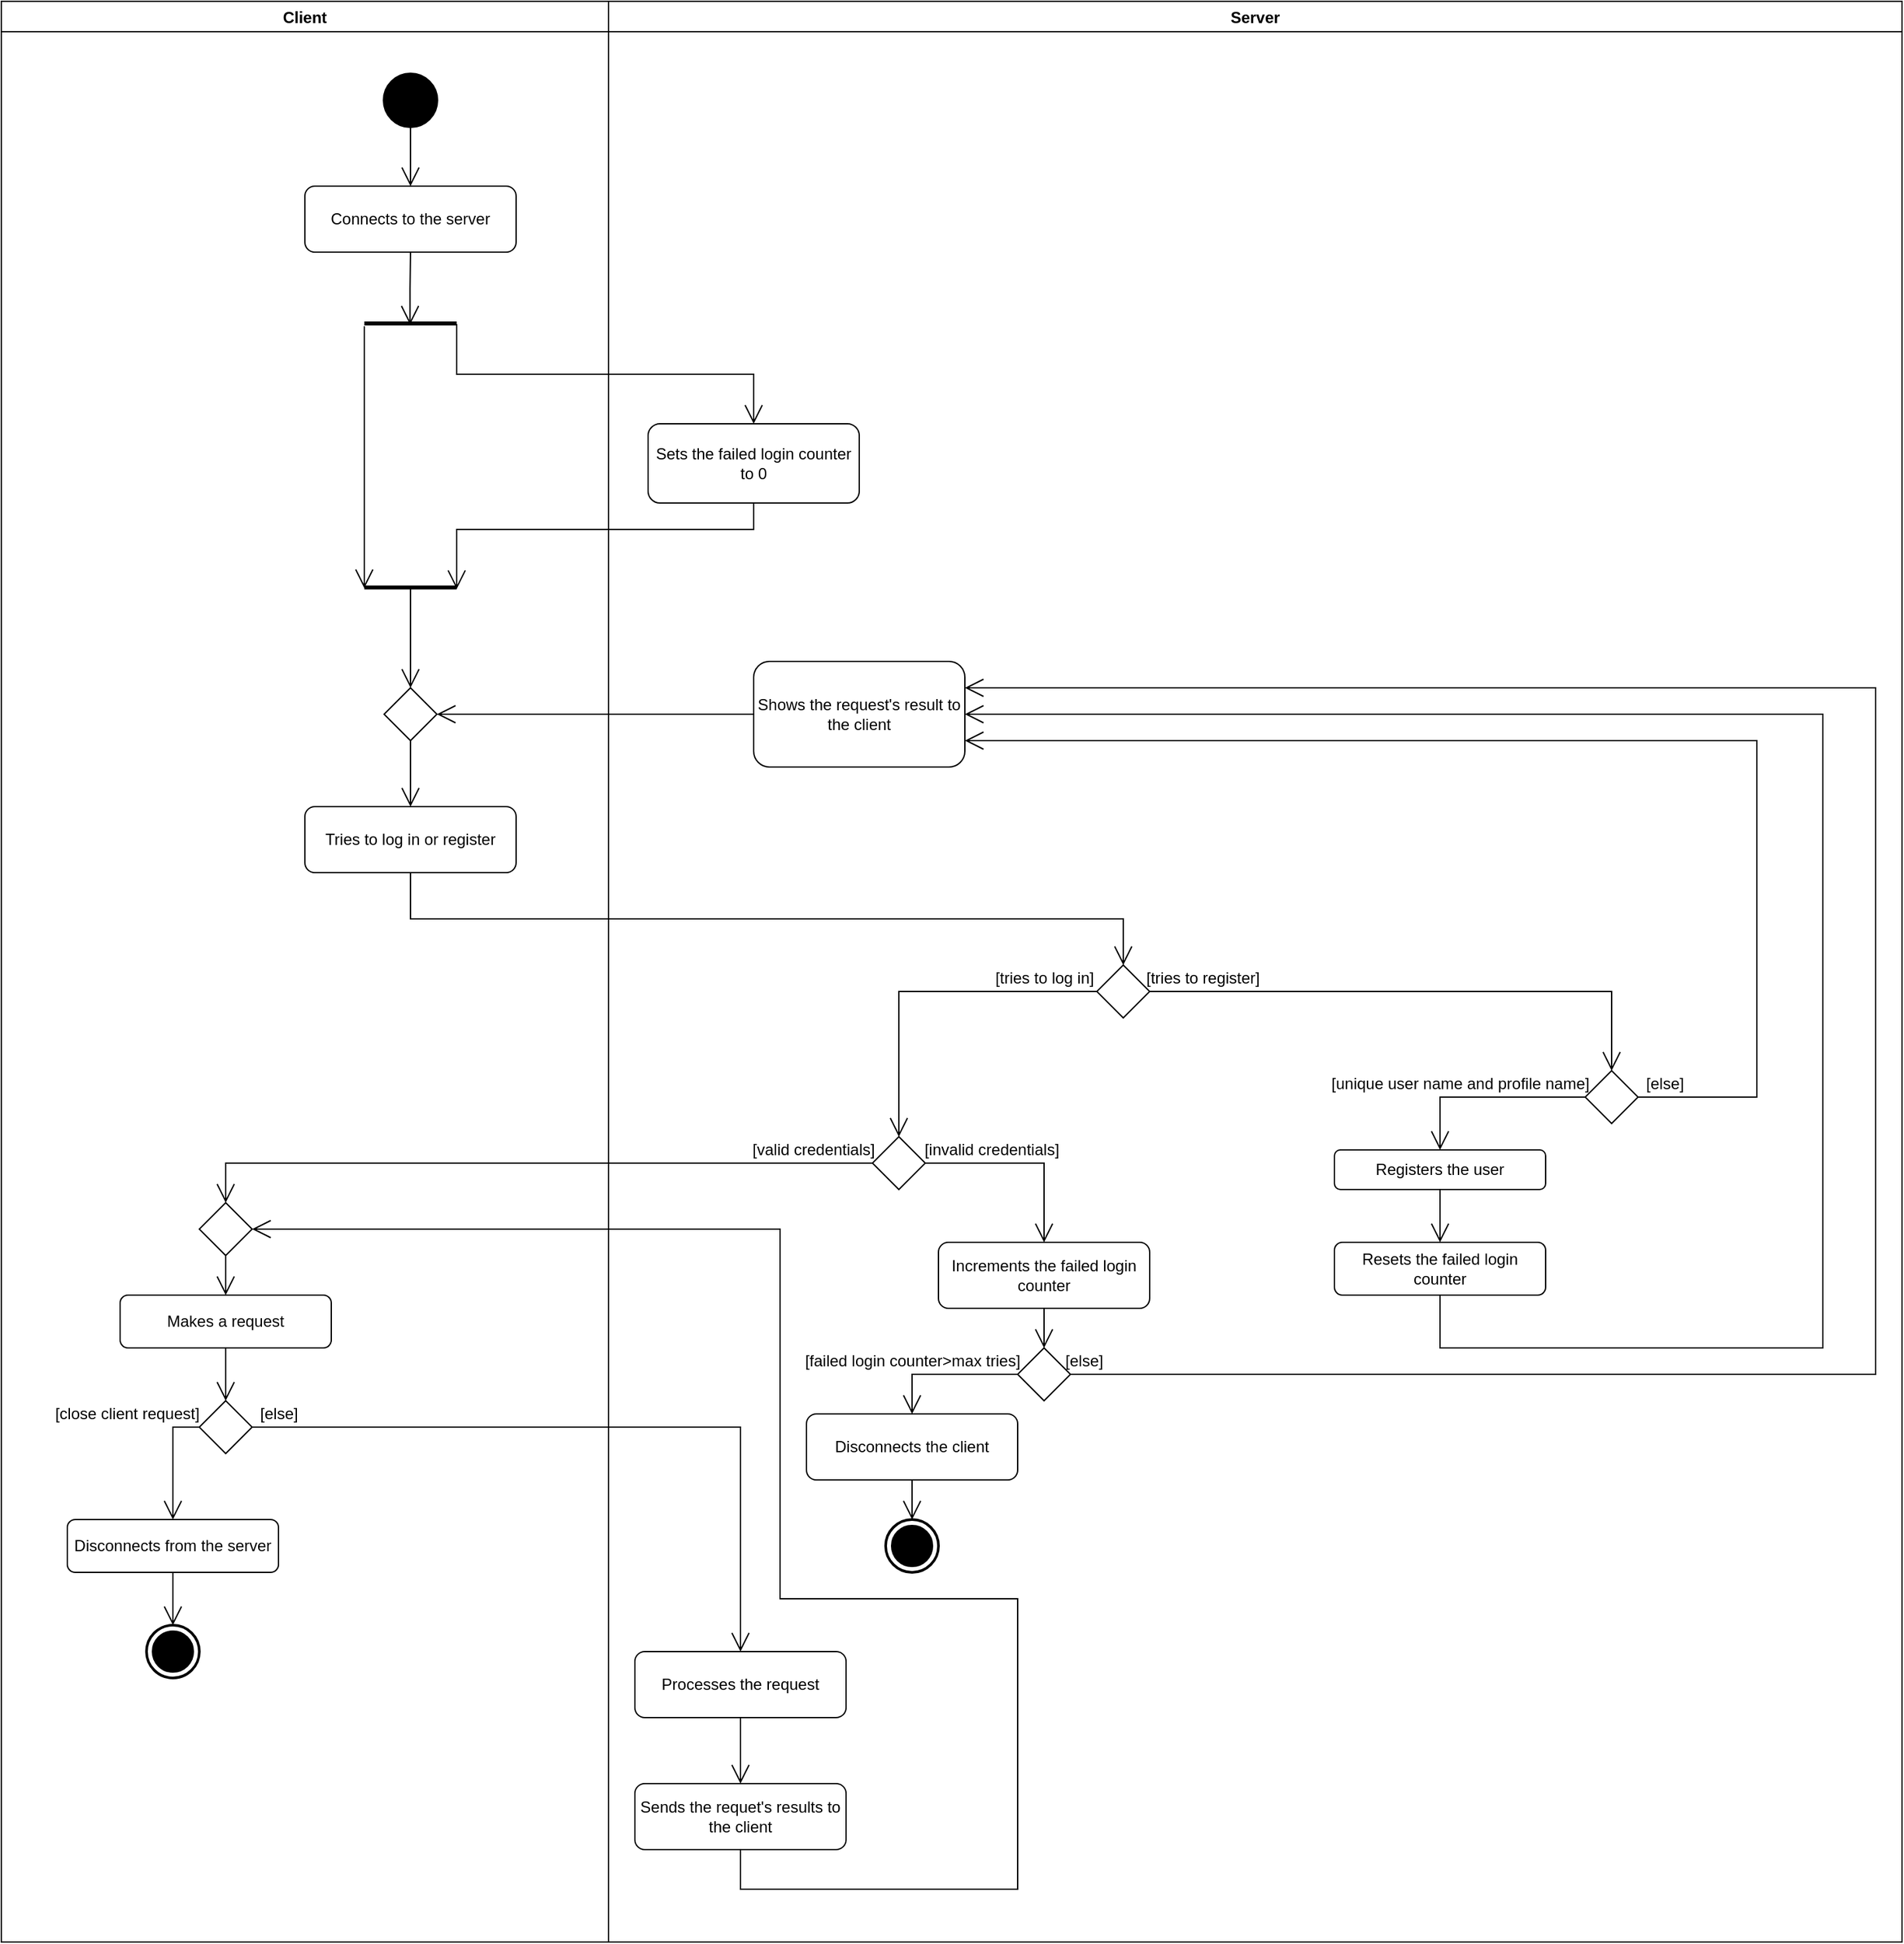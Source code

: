 <mxfile version="17.4.2" type="device"><diagram id="QrYbETClItdiEdmKeLAB" name="Page-1"><mxGraphModel dx="1303" dy="1364" grid="1" gridSize="10" guides="1" tooltips="1" connect="1" arrows="1" fold="1" page="0" pageScale="1" pageWidth="850" pageHeight="1100" math="0" shadow="0"><root><mxCell id="0"/><mxCell id="1" parent="0"/><mxCell id="xFQrn3CKdRqoEOcesMPu-3" value="Client" style="swimlane;fillColor=#FFFFFF;container=0;" vertex="1" parent="1"><mxGeometry x="-160" y="-460" width="460" height="1470" as="geometry"/></mxCell><mxCell id="xFQrn3CKdRqoEOcesMPu-115" value="[close client request]" style="text;html=1;align=center;verticalAlign=middle;resizable=0;points=[];autosize=1;strokeColor=none;fillColor=none;" vertex="1" parent="xFQrn3CKdRqoEOcesMPu-3"><mxGeometry x="30" y="1060" width="130" height="20" as="geometry"/></mxCell><mxCell id="xFQrn3CKdRqoEOcesMPu-131" value="[else]" style="text;html=1;align=center;verticalAlign=middle;resizable=0;points=[];autosize=1;strokeColor=none;fillColor=none;" vertex="1" parent="xFQrn3CKdRqoEOcesMPu-3"><mxGeometry x="190" y="1060" width="40" height="20" as="geometry"/></mxCell><mxCell id="xFQrn3CKdRqoEOcesMPu-16" value="Server" style="swimlane;fillColor=#FFFFFF;container=0;" vertex="1" parent="1"><mxGeometry x="300" y="-460" width="980" height="1470" as="geometry"/></mxCell><mxCell id="xFQrn3CKdRqoEOcesMPu-128" value="" style="edgeStyle=orthogonalEdgeStyle;html=1;elbow=horizontal;align=right;verticalAlign=bottom;rounded=0;labelBackgroundColor=none;endArrow=open;endSize=12;exitX=1;exitY=0.5;exitDx=0;exitDy=0;entryX=0.5;entryY=0;entryDx=0;entryDy=0;" edge="1" parent="xFQrn3CKdRqoEOcesMPu-16" target="xFQrn3CKdRqoEOcesMPu-125"><mxGeometry relative="1" as="geometry"><mxPoint x="-350" y="1240" as="targetPoint"/><mxPoint x="-300.0" y="1080" as="sourcePoint"/><Array as="points"><mxPoint x="100" y="1080"/></Array></mxGeometry></mxCell><mxCell id="xFQrn3CKdRqoEOcesMPu-125" value="Processes the request" style="shape=rect;html=1;rounded=1;whiteSpace=wrap;align=center;fillColor=#FFFFFF;" vertex="1" parent="xFQrn3CKdRqoEOcesMPu-16"><mxGeometry x="20" y="1250" width="160" height="50" as="geometry"/></mxCell><mxCell id="xFQrn3CKdRqoEOcesMPu-126" value="Sends the requet's results to the client" style="shape=rect;html=1;rounded=1;whiteSpace=wrap;align=center;fillColor=#FFFFFF;" vertex="1" parent="xFQrn3CKdRqoEOcesMPu-16"><mxGeometry x="20" y="1350" width="160" height="50" as="geometry"/></mxCell><mxCell id="xFQrn3CKdRqoEOcesMPu-129" value="" style="edgeStyle=elbowEdgeStyle;html=1;elbow=horizontal;align=right;verticalAlign=bottom;rounded=0;labelBackgroundColor=none;endArrow=open;endSize=12;exitX=0.5;exitY=1;exitDx=0;exitDy=0;entryX=0.5;entryY=0;entryDx=0;entryDy=0;" edge="1" parent="xFQrn3CKdRqoEOcesMPu-16" source="xFQrn3CKdRqoEOcesMPu-125" target="xFQrn3CKdRqoEOcesMPu-126"><mxGeometry relative="1" as="geometry"><mxPoint x="240" y="1340" as="targetPoint"/><mxPoint x="120.39" y="1310" as="sourcePoint"/></mxGeometry></mxCell><mxCell id="xFQrn3CKdRqoEOcesMPu-54" value="Sets the failed login counter to 0" style="shape=rect;html=1;rounded=1;whiteSpace=wrap;align=center;fillColor=#FFFFFF;" vertex="1" parent="xFQrn3CKdRqoEOcesMPu-16"><mxGeometry x="30" y="320" width="160" height="60" as="geometry"/></mxCell><mxCell id="xFQrn3CKdRqoEOcesMPu-78" value="[valid credentials]" style="text;html=1;align=center;verticalAlign=middle;resizable=0;points=[];autosize=1;strokeColor=none;fillColor=none;" vertex="1" parent="xFQrn3CKdRqoEOcesMPu-16"><mxGeometry x="100" y="860" width="110" height="20" as="geometry"/></mxCell><mxCell id="xFQrn3CKdRqoEOcesMPu-93" value="[else]" style="text;html=1;align=center;verticalAlign=middle;resizable=0;points=[];autosize=1;strokeColor=none;fillColor=none;" vertex="1" parent="xFQrn3CKdRqoEOcesMPu-16"><mxGeometry x="340" y="1020" width="40" height="20" as="geometry"/></mxCell><mxCell id="xFQrn3CKdRqoEOcesMPu-47" value="" style="edgeStyle=elbowEdgeStyle;html=1;elbow=vertical;verticalAlign=bottom;startArrow=open;endArrow=none;rounded=0;labelBackgroundColor=none;startSize=12;entryX=1;entryY=0.569;entryDx=0;entryDy=0;entryPerimeter=0;exitX=0.5;exitY=0;exitDx=0;exitDy=0;" edge="1" parent="1" source="xFQrn3CKdRqoEOcesMPu-54" target="xFQrn3CKdRqoEOcesMPu-44"><mxGeometry relative="1" as="geometry"><mxPoint x="240.0" y="-340" as="targetPoint"/><mxPoint x="570" y="-120" as="sourcePoint"/></mxGeometry></mxCell><mxCell id="xFQrn3CKdRqoEOcesMPu-57" value="" style="edgeStyle=orthogonalEdgeStyle;html=1;elbow=horizontal;align=right;verticalAlign=bottom;rounded=0;labelBackgroundColor=none;endArrow=open;endSize=12;entryX=1;entryY=0.646;entryDx=0;entryDy=0;entryPerimeter=0;exitX=0.5;exitY=1;exitDx=0;exitDy=0;" edge="1" parent="1" source="xFQrn3CKdRqoEOcesMPu-54" target="xFQrn3CKdRqoEOcesMPu-55"><mxGeometry relative="1" as="geometry"><mxPoint x="160" y="160" as="targetPoint"/><mxPoint x="410" y="-80" as="sourcePoint"/><Array as="points"><mxPoint x="410" y="-60"/><mxPoint x="185" y="-60"/></Array></mxGeometry></mxCell><mxCell id="xFQrn3CKdRqoEOcesMPu-64" value="" style="edgeStyle=orthogonalEdgeStyle;html=1;elbow=horizontal;align=right;verticalAlign=bottom;rounded=0;labelBackgroundColor=none;endArrow=open;endSize=12;exitX=0.5;exitY=1;exitDx=0;exitDy=0;entryX=0.5;entryY=0;entryDx=0;entryDy=0;" edge="1" parent="1" source="xFQrn3CKdRqoEOcesMPu-12" target="xFQrn3CKdRqoEOcesMPu-66"><mxGeometry relative="1" as="geometry"><mxPoint x="400" y="290" as="targetPoint"/><mxPoint x="140" y="270" as="sourcePoint"/></mxGeometry></mxCell><mxCell id="xFQrn3CKdRqoEOcesMPu-77" value="" style="edgeStyle=elbowEdgeStyle;html=1;elbow=horizontal;align=right;verticalAlign=bottom;rounded=0;labelBackgroundColor=none;endArrow=open;endSize=12;exitX=0;exitY=0.5;exitDx=0;exitDy=0;entryX=0.5;entryY=0;entryDx=0;entryDy=0;" edge="1" parent="1" source="xFQrn3CKdRqoEOcesMPu-70" target="xFQrn3CKdRqoEOcesMPu-118"><mxGeometry relative="1" as="geometry"><mxPoint x="80" y="360" as="targetPoint"/><mxPoint x="470.0" y="420" as="sourcePoint"/><Array as="points"><mxPoint x="10" y="420"/></Array></mxGeometry></mxCell><mxCell id="xFQrn3CKdRqoEOcesMPu-97" value="" style="edgeStyle=elbowEdgeStyle;html=1;elbow=horizontal;align=right;verticalAlign=bottom;rounded=0;labelBackgroundColor=none;endArrow=open;endSize=12;entryX=1;entryY=0.5;entryDx=0;entryDy=0;exitX=0;exitY=0.5;exitDx=0;exitDy=0;" edge="1" parent="1" source="xFQrn3CKdRqoEOcesMPu-110" target="xFQrn3CKdRqoEOcesMPu-7"><mxGeometry relative="1" as="geometry"><mxPoint x="160" y="70" as="targetPoint"/><mxPoint x="350" y="80" as="sourcePoint"/></mxGeometry></mxCell><mxCell id="xFQrn3CKdRqoEOcesMPu-4" value="" style="shape=ellipse;html=1;fillColor=#000000;strokeWidth=2;verticalLabelPosition=bottom;verticalAlignment=top;perimeter=ellipsePerimeter;" vertex="1" parent="1"><mxGeometry x="130" y="-405" width="40" height="40" as="geometry"/></mxCell><mxCell id="xFQrn3CKdRqoEOcesMPu-7" value="" style="shape=rhombus;html=1;verticalLabelPosition=top;verticalAlignment=bottom;fillColor=#FFFFFF;" vertex="1" parent="1"><mxGeometry x="130" y="60" width="40" height="40" as="geometry"/></mxCell><mxCell id="xFQrn3CKdRqoEOcesMPu-8" value="" style="edgeStyle=elbowEdgeStyle;html=1;elbow=horizontal;align=right;verticalAlign=bottom;rounded=0;labelBackgroundColor=none;endArrow=open;endSize=12;exitX=0.5;exitY=1;exitDx=0;exitDy=0;entryX=0.5;entryY=0;entryDx=0;entryDy=0;" edge="1" source="xFQrn3CKdRqoEOcesMPu-7" parent="1" target="xFQrn3CKdRqoEOcesMPu-12"><mxGeometry relative="1" as="geometry"><mxPoint x="160" y="-170" as="targetPoint"/></mxGeometry></mxCell><mxCell id="xFQrn3CKdRqoEOcesMPu-11" value="" style="edgeStyle=elbowEdgeStyle;html=1;elbow=vertical;verticalAlign=bottom;startArrow=open;endArrow=none;rounded=0;labelBackgroundColor=none;startSize=12;entryX=0.5;entryY=1;entryDx=0;entryDy=0;exitX=0.5;exitY=0;exitDx=0;exitDy=0;" edge="1" parent="1" source="xFQrn3CKdRqoEOcesMPu-49" target="xFQrn3CKdRqoEOcesMPu-4"><mxGeometry relative="1" as="geometry"><mxPoint x="290" y="-250" as="targetPoint"/><mxPoint x="160" y="-325" as="sourcePoint"/></mxGeometry></mxCell><mxCell id="xFQrn3CKdRqoEOcesMPu-12" value="Tries to log in or register" style="shape=rect;html=1;rounded=1;whiteSpace=wrap;align=center;fillColor=#FFFFFF;" vertex="1" parent="1"><mxGeometry x="70" y="150" width="160" height="50" as="geometry"/></mxCell><mxCell id="xFQrn3CKdRqoEOcesMPu-44" value="" style="line;strokeWidth=3;fillColor=none;align=left;verticalAlign=middle;spacingTop=-1;spacingLeft=3;spacingRight=3;rotatable=0;labelPosition=right;points=[];portConstraint=eastwest;" vertex="1" parent="1"><mxGeometry x="115" y="-220" width="70" height="8" as="geometry"/></mxCell><mxCell id="xFQrn3CKdRqoEOcesMPu-52" value="" style="edgeStyle=elbowEdgeStyle;html=1;elbow=vertical;verticalAlign=bottom;startArrow=open;endArrow=none;rounded=0;labelBackgroundColor=none;startSize=12;entryX=0.5;entryY=1;entryDx=0;entryDy=0;exitX=0.495;exitY=0.604;exitDx=0;exitDy=0;exitPerimeter=0;" edge="1" parent="1" source="xFQrn3CKdRqoEOcesMPu-44" target="xFQrn3CKdRqoEOcesMPu-49"><mxGeometry relative="1" as="geometry"><mxPoint x="160" y="-355.0" as="targetPoint"/><mxPoint x="150" y="-190" as="sourcePoint"/></mxGeometry></mxCell><mxCell id="xFQrn3CKdRqoEOcesMPu-55" value="" style="line;strokeWidth=3;fillColor=none;align=left;verticalAlign=middle;spacingTop=-1;spacingLeft=3;spacingRight=3;rotatable=0;labelPosition=right;points=[];portConstraint=eastwest;" vertex="1" parent="1"><mxGeometry x="115" y="-20" width="70" height="8" as="geometry"/></mxCell><mxCell id="xFQrn3CKdRqoEOcesMPu-56" value="" style="edgeStyle=elbowEdgeStyle;html=1;elbow=horizontal;align=right;verticalAlign=bottom;rounded=0;labelBackgroundColor=none;endArrow=open;endSize=12;exitX=0;exitY=0.771;exitDx=0;exitDy=0;exitPerimeter=0;entryX=0;entryY=0.563;entryDx=0;entryDy=0;entryPerimeter=0;" edge="1" parent="1" source="xFQrn3CKdRqoEOcesMPu-44" target="xFQrn3CKdRqoEOcesMPu-55"><mxGeometry relative="1" as="geometry"><mxPoint x="113" y="10" as="targetPoint"/><mxPoint x="100" y="-140" as="sourcePoint"/></mxGeometry></mxCell><mxCell id="xFQrn3CKdRqoEOcesMPu-58" value="" style="edgeStyle=elbowEdgeStyle;html=1;elbow=horizontal;align=right;verticalAlign=bottom;rounded=0;labelBackgroundColor=none;endArrow=open;endSize=12;entryX=0.5;entryY=0;entryDx=0;entryDy=0;" edge="1" parent="1" target="xFQrn3CKdRqoEOcesMPu-7"><mxGeometry relative="1" as="geometry"><mxPoint x="180" y="60" as="targetPoint"/><mxPoint x="150" y="-16" as="sourcePoint"/></mxGeometry></mxCell><mxCell id="xFQrn3CKdRqoEOcesMPu-118" value="" style="shape=rhombus;html=1;verticalLabelPosition=top;verticalAlignment=bottom;fillColor=#FFFFFF;" vertex="1" parent="1"><mxGeometry x="-10" y="450" width="40" height="40" as="geometry"/></mxCell><mxCell id="xFQrn3CKdRqoEOcesMPu-79" value="Makes a request" style="shape=rect;html=1;rounded=1;whiteSpace=wrap;align=center;fillColor=#FFFFFF;" vertex="1" parent="1"><mxGeometry x="-70" y="520" width="160" height="40" as="geometry"/></mxCell><mxCell id="xFQrn3CKdRqoEOcesMPu-111" value="" style="edgeStyle=elbowEdgeStyle;html=1;elbow=horizontal;align=right;verticalAlign=bottom;rounded=0;labelBackgroundColor=none;endArrow=open;endSize=12;exitX=0.5;exitY=1;exitDx=0;exitDy=0;entryX=0.5;entryY=0;entryDx=0;entryDy=0;" edge="1" parent="1" source="xFQrn3CKdRqoEOcesMPu-79" target="xFQrn3CKdRqoEOcesMPu-112"><mxGeometry relative="1" as="geometry"><mxPoint x="130" y="660" as="targetPoint"/><mxPoint x="180.39" y="680" as="sourcePoint"/></mxGeometry></mxCell><mxCell id="xFQrn3CKdRqoEOcesMPu-112" value="" style="shape=rhombus;html=1;verticalLabelPosition=top;verticalAlignment=bottom;fillColor=#FFFFFF;" vertex="1" parent="1"><mxGeometry x="-10" y="600" width="40" height="40" as="geometry"/></mxCell><mxCell id="xFQrn3CKdRqoEOcesMPu-114" value="" style="edgeStyle=elbowEdgeStyle;html=1;elbow=horizontal;align=right;verticalAlign=bottom;rounded=0;labelBackgroundColor=none;endArrow=open;endSize=12;exitX=0;exitY=0.5;exitDx=0;exitDy=0;entryX=0.5;entryY=0;entryDx=0;entryDy=0;" edge="1" parent="1" source="xFQrn3CKdRqoEOcesMPu-112" target="xFQrn3CKdRqoEOcesMPu-116"><mxGeometry relative="1" as="geometry"><mxPoint x="60" y="660" as="targetPoint"/><mxPoint x="85.08" y="690" as="sourcePoint"/><Array as="points"><mxPoint x="-30" y="640"/></Array></mxGeometry></mxCell><mxCell id="xFQrn3CKdRqoEOcesMPu-116" value="Disconnects from the server" style="shape=rect;html=1;rounded=1;whiteSpace=wrap;align=center;fillColor=#FFFFFF;" vertex="1" parent="1"><mxGeometry x="-110" y="690" width="160" height="40" as="geometry"/></mxCell><mxCell id="xFQrn3CKdRqoEOcesMPu-120" value="" style="edgeStyle=elbowEdgeStyle;html=1;elbow=horizontal;align=right;verticalAlign=bottom;rounded=0;labelBackgroundColor=none;endArrow=open;endSize=12;exitX=0.5;exitY=1;exitDx=0;exitDy=0;entryX=0.5;entryY=0;entryDx=0;entryDy=0;" edge="1" parent="1" source="xFQrn3CKdRqoEOcesMPu-118" target="xFQrn3CKdRqoEOcesMPu-79"><mxGeometry relative="1" as="geometry"><mxPoint x="20" y="610" as="targetPoint"/><mxPoint x="20" y="560" as="sourcePoint"/></mxGeometry></mxCell><mxCell id="xFQrn3CKdRqoEOcesMPu-123" value="" style="html=1;shape=mxgraph.sysml.actFinal;strokeWidth=2;verticalLabelPosition=bottom;verticalAlignment=top;fillColor=#FFFFFF;" vertex="1" parent="1"><mxGeometry x="-50" y="770" width="40" height="40" as="geometry"/></mxCell><mxCell id="xFQrn3CKdRqoEOcesMPu-124" value="" style="edgeStyle=elbowEdgeStyle;html=1;elbow=horizontal;align=right;verticalAlign=bottom;rounded=0;labelBackgroundColor=none;endArrow=open;endSize=12;exitX=0.5;exitY=1;exitDx=0;exitDy=0;entryX=0.5;entryY=0;entryDx=0;entryDy=0;entryPerimeter=0;" edge="1" parent="1" target="xFQrn3CKdRqoEOcesMPu-123" source="xFQrn3CKdRqoEOcesMPu-116"><mxGeometry relative="1" as="geometry"><mxPoint x="-330" y="1320" as="targetPoint"/><mxPoint x="-30" y="740" as="sourcePoint"/></mxGeometry></mxCell><mxCell id="xFQrn3CKdRqoEOcesMPu-130" value="" style="edgeStyle=orthogonalEdgeStyle;html=1;elbow=horizontal;align=right;verticalAlign=bottom;rounded=0;labelBackgroundColor=none;endArrow=open;endSize=12;exitX=0.5;exitY=1;exitDx=0;exitDy=0;entryX=1;entryY=0.5;entryDx=0;entryDy=0;" edge="1" parent="1" source="xFQrn3CKdRqoEOcesMPu-126" target="xFQrn3CKdRqoEOcesMPu-118"><mxGeometry relative="1" as="geometry"><mxPoint x="440" y="900" as="targetPoint"/><mxPoint x="440" y="850" as="sourcePoint"/><Array as="points"><mxPoint x="400" y="970"/><mxPoint x="610" y="970"/><mxPoint x="610" y="750"/><mxPoint x="430" y="750"/><mxPoint x="430" y="470"/></Array></mxGeometry></mxCell><mxCell id="xFQrn3CKdRqoEOcesMPu-66" value="" style="shape=rhombus;html=1;verticalLabelPosition=top;verticalAlignment=bottom;fillColor=#FFFFFF;" vertex="1" parent="1"><mxGeometry x="670" y="270" width="40" height="40" as="geometry"/></mxCell><mxCell id="xFQrn3CKdRqoEOcesMPu-68" value="" style="edgeStyle=elbowEdgeStyle;html=1;elbow=horizontal;align=right;verticalAlign=bottom;rounded=0;labelBackgroundColor=none;endArrow=open;endSize=12;exitX=0;exitY=0.5;exitDx=0;exitDy=0;entryX=0.5;entryY=0;entryDx=0;entryDy=0;" edge="1" parent="1" source="xFQrn3CKdRqoEOcesMPu-66" target="xFQrn3CKdRqoEOcesMPu-70"><mxGeometry relative="1" as="geometry"><mxPoint x="520" y="390" as="targetPoint"/><mxPoint x="540.19" y="340" as="sourcePoint"/><Array as="points"><mxPoint x="520" y="330"/></Array></mxGeometry></mxCell><mxCell id="xFQrn3CKdRqoEOcesMPu-70" value="" style="shape=rhombus;html=1;verticalLabelPosition=top;verticalAlignment=bottom;fillColor=#FFFFFF;" vertex="1" parent="1"><mxGeometry x="500" y="400" width="40" height="40" as="geometry"/></mxCell><mxCell id="xFQrn3CKdRqoEOcesMPu-80" value="" style="edgeStyle=elbowEdgeStyle;html=1;elbow=horizontal;align=right;verticalAlign=bottom;rounded=0;labelBackgroundColor=none;endArrow=open;endSize=12;exitX=1;exitY=0.5;exitDx=0;exitDy=0;entryX=1;entryY=0.25;entryDx=0;entryDy=0;" edge="1" parent="1" source="xFQrn3CKdRqoEOcesMPu-85" target="xFQrn3CKdRqoEOcesMPu-110"><mxGeometry relative="1" as="geometry"><mxPoint x="730" y="50" as="targetPoint"/><mxPoint x="700" y="590" as="sourcePoint"/><Array as="points"><mxPoint x="1260" y="420"/></Array></mxGeometry></mxCell><mxCell id="xFQrn3CKdRqoEOcesMPu-81" value="" style="edgeStyle=elbowEdgeStyle;html=1;elbow=horizontal;align=right;verticalAlign=bottom;rounded=0;labelBackgroundColor=none;endArrow=open;endSize=12;exitX=1;exitY=0.5;exitDx=0;exitDy=0;entryX=0.5;entryY=0;entryDx=0;entryDy=0;" edge="1" parent="1" source="xFQrn3CKdRqoEOcesMPu-70" target="xFQrn3CKdRqoEOcesMPu-82"><mxGeometry relative="1" as="geometry"><mxPoint x="630.14" y="470" as="targetPoint"/><mxPoint x="630.14" y="420" as="sourcePoint"/><Array as="points"><mxPoint x="630" y="440"/></Array></mxGeometry></mxCell><mxCell id="xFQrn3CKdRqoEOcesMPu-82" value="Increments the failed login counter" style="shape=rect;html=1;rounded=1;whiteSpace=wrap;align=center;fillColor=#FFFFFF;" vertex="1" parent="1"><mxGeometry x="550" y="480" width="160" height="50" as="geometry"/></mxCell><mxCell id="xFQrn3CKdRqoEOcesMPu-83" value="[invalid credentials]" style="text;html=1;align=center;verticalAlign=middle;resizable=0;points=[];autosize=1;strokeColor=none;fillColor=none;" vertex="1" parent="1"><mxGeometry x="530" y="400" width="120" height="20" as="geometry"/></mxCell><mxCell id="xFQrn3CKdRqoEOcesMPu-84" value="" style="edgeStyle=elbowEdgeStyle;html=1;elbow=horizontal;align=right;verticalAlign=bottom;rounded=0;labelBackgroundColor=none;endArrow=open;endSize=12;exitX=0.5;exitY=1;exitDx=0;exitDy=0;entryX=0.5;entryY=0;entryDx=0;entryDy=0;" edge="1" parent="1" source="xFQrn3CKdRqoEOcesMPu-82" target="xFQrn3CKdRqoEOcesMPu-85"><mxGeometry relative="1" as="geometry"><mxPoint x="630" y="640" as="targetPoint"/><mxPoint x="620.14" y="570" as="sourcePoint"/></mxGeometry></mxCell><mxCell id="xFQrn3CKdRqoEOcesMPu-85" value="" style="shape=rhombus;html=1;verticalLabelPosition=top;verticalAlignment=bottom;fillColor=#FFFFFF;" vertex="1" parent="1"><mxGeometry x="610" y="560" width="40" height="40" as="geometry"/></mxCell><mxCell id="xFQrn3CKdRqoEOcesMPu-86" value="" style="edgeStyle=elbowEdgeStyle;html=1;elbow=horizontal;align=right;verticalAlign=bottom;rounded=0;labelBackgroundColor=none;endArrow=open;endSize=12;exitX=0;exitY=0.5;exitDx=0;exitDy=0;entryX=0.5;entryY=0;entryDx=0;entryDy=0;" edge="1" parent="1" source="xFQrn3CKdRqoEOcesMPu-85" target="xFQrn3CKdRqoEOcesMPu-89"><mxGeometry relative="1" as="geometry"><mxPoint x="530" y="670" as="targetPoint"/><mxPoint x="580" y="610" as="sourcePoint"/><Array as="points"><mxPoint x="530" y="640"/></Array></mxGeometry></mxCell><mxCell id="xFQrn3CKdRqoEOcesMPu-88" value="[failed login counter&amp;gt;max tries]" style="text;html=1;align=center;verticalAlign=middle;resizable=0;points=[];autosize=1;strokeColor=none;fillColor=none;" vertex="1" parent="1"><mxGeometry x="440" y="560" width="180" height="20" as="geometry"/></mxCell><mxCell id="xFQrn3CKdRqoEOcesMPu-89" value="Disconnects the client" style="shape=rect;html=1;rounded=1;whiteSpace=wrap;align=center;fillColor=#FFFFFF;" vertex="1" parent="1"><mxGeometry x="450" y="610" width="160" height="50" as="geometry"/></mxCell><mxCell id="xFQrn3CKdRqoEOcesMPu-92" value="" style="html=1;shape=mxgraph.sysml.actFinal;strokeWidth=2;verticalLabelPosition=bottom;verticalAlignment=top;fillColor=#FFFFFF;" vertex="1" parent="1"><mxGeometry x="510" y="690" width="40" height="40" as="geometry"/></mxCell><mxCell id="xFQrn3CKdRqoEOcesMPu-90" value="" style="edgeStyle=elbowEdgeStyle;html=1;elbow=horizontal;align=right;verticalAlign=bottom;rounded=0;labelBackgroundColor=none;endArrow=open;endSize=12;exitX=0.5;exitY=1;exitDx=0;exitDy=0;entryX=0.5;entryY=0;entryDx=0;entryDy=0;entryPerimeter=0;" edge="1" parent="1" source="xFQrn3CKdRqoEOcesMPu-89" target="xFQrn3CKdRqoEOcesMPu-92"><mxGeometry relative="1" as="geometry"><mxPoint x="530" y="780" as="targetPoint"/><mxPoint x="660" y="660" as="sourcePoint"/></mxGeometry></mxCell><mxCell id="xFQrn3CKdRqoEOcesMPu-69" value="[tries to log in]" style="text;html=1;align=center;verticalAlign=middle;resizable=0;points=[];autosize=1;strokeColor=none;fillColor=none;" vertex="1" parent="1"><mxGeometry x="585" y="270" width="90" height="20" as="geometry"/></mxCell><mxCell id="xFQrn3CKdRqoEOcesMPu-98" value="" style="edgeStyle=elbowEdgeStyle;html=1;elbow=horizontal;align=right;verticalAlign=bottom;rounded=0;labelBackgroundColor=none;endArrow=open;endSize=12;exitX=1;exitY=0.5;exitDx=0;exitDy=0;entryX=0.5;entryY=0;entryDx=0;entryDy=0;" edge="1" parent="1" source="xFQrn3CKdRqoEOcesMPu-66" target="xFQrn3CKdRqoEOcesMPu-100"><mxGeometry relative="1" as="geometry"><mxPoint x="790" y="340" as="targetPoint"/><mxPoint x="790" y="290" as="sourcePoint"/><Array as="points"><mxPoint x="1060" y="300"/><mxPoint x="940" y="310"/></Array></mxGeometry></mxCell><mxCell id="xFQrn3CKdRqoEOcesMPu-99" value="[tries to register]" style="text;html=1;align=center;verticalAlign=middle;resizable=0;points=[];autosize=1;strokeColor=none;fillColor=none;" vertex="1" parent="1"><mxGeometry x="700" y="270" width="100" height="20" as="geometry"/></mxCell><mxCell id="xFQrn3CKdRqoEOcesMPu-100" value="" style="shape=rhombus;html=1;verticalLabelPosition=top;verticalAlignment=bottom;fillColor=#FFFFFF;" vertex="1" parent="1"><mxGeometry x="1040" y="350" width="40" height="40" as="geometry"/></mxCell><mxCell id="xFQrn3CKdRqoEOcesMPu-101" value="" style="edgeStyle=orthogonalEdgeStyle;html=1;elbow=horizontal;align=right;verticalAlign=bottom;rounded=0;labelBackgroundColor=none;endArrow=open;endSize=12;exitX=0.5;exitY=1;exitDx=0;exitDy=0;entryX=1;entryY=0.5;entryDx=0;entryDy=0;" edge="1" parent="1" source="xFQrn3CKdRqoEOcesMPu-106" target="xFQrn3CKdRqoEOcesMPu-110"><mxGeometry relative="1" as="geometry"><mxPoint x="730" y="80" as="targetPoint"/><mxPoint x="690" y="330" as="sourcePoint"/><Array as="points"><mxPoint x="930" y="560"/><mxPoint x="1220" y="560"/><mxPoint x="1220" y="80"/></Array></mxGeometry></mxCell><mxCell id="xFQrn3CKdRqoEOcesMPu-103" value="[unique user name and profile name]" style="text;html=1;align=center;verticalAlign=middle;resizable=0;points=[];autosize=1;strokeColor=none;fillColor=none;" vertex="1" parent="1"><mxGeometry x="840" y="350" width="210" height="20" as="geometry"/></mxCell><mxCell id="xFQrn3CKdRqoEOcesMPu-104" value="Registers the user" style="shape=rect;html=1;rounded=1;whiteSpace=wrap;align=center;fillColor=#FFFFFF;" vertex="1" parent="1"><mxGeometry x="850" y="410" width="160" height="30" as="geometry"/></mxCell><mxCell id="xFQrn3CKdRqoEOcesMPu-102" value="" style="edgeStyle=elbowEdgeStyle;html=1;elbow=horizontal;align=right;verticalAlign=bottom;rounded=0;labelBackgroundColor=none;endArrow=open;endSize=12;exitX=0;exitY=0.5;exitDx=0;exitDy=0;entryX=0.5;entryY=0;entryDx=0;entryDy=0;" edge="1" parent="1" source="xFQrn3CKdRqoEOcesMPu-100" target="xFQrn3CKdRqoEOcesMPu-104"><mxGeometry relative="1" as="geometry"><mxPoint x="820" y="440" as="targetPoint"/><mxPoint x="700" y="340" as="sourcePoint"/><Array as="points"><mxPoint x="930" y="410"/></Array></mxGeometry></mxCell><mxCell id="xFQrn3CKdRqoEOcesMPu-105" value="" style="edgeStyle=elbowEdgeStyle;html=1;elbow=horizontal;align=right;verticalAlign=bottom;rounded=0;labelBackgroundColor=none;endArrow=open;endSize=12;exitX=0.5;exitY=1;exitDx=0;exitDy=0;entryX=0.5;entryY=0;entryDx=0;entryDy=0;" edge="1" parent="1" source="xFQrn3CKdRqoEOcesMPu-104" target="xFQrn3CKdRqoEOcesMPu-106"><mxGeometry relative="1" as="geometry"><mxPoint x="944.68" y="520.0" as="targetPoint"/><mxPoint x="944.68" y="470.0" as="sourcePoint"/></mxGeometry></mxCell><mxCell id="xFQrn3CKdRqoEOcesMPu-106" value="Resets the failed login counter" style="shape=rect;html=1;rounded=1;whiteSpace=wrap;align=center;fillColor=#FFFFFF;" vertex="1" parent="1"><mxGeometry x="850" y="480" width="160" height="40" as="geometry"/></mxCell><mxCell id="xFQrn3CKdRqoEOcesMPu-107" value="" style="edgeStyle=elbowEdgeStyle;html=1;elbow=horizontal;align=right;verticalAlign=bottom;rounded=0;labelBackgroundColor=none;endArrow=open;endSize=12;exitX=1;exitY=0.5;exitDx=0;exitDy=0;entryX=1;entryY=0.75;entryDx=0;entryDy=0;" edge="1" parent="1" source="xFQrn3CKdRqoEOcesMPu-100" target="xFQrn3CKdRqoEOcesMPu-110"><mxGeometry relative="1" as="geometry"><mxPoint x="730" y="110" as="targetPoint"/><mxPoint x="980.39" y="210" as="sourcePoint"/><Array as="points"><mxPoint x="1170" y="240"/></Array></mxGeometry></mxCell><mxCell id="xFQrn3CKdRqoEOcesMPu-108" value="[else]" style="text;html=1;align=center;verticalAlign=middle;resizable=0;points=[];autosize=1;strokeColor=none;fillColor=none;" vertex="1" parent="1"><mxGeometry x="1080" y="350" width="40" height="20" as="geometry"/></mxCell><mxCell id="xFQrn3CKdRqoEOcesMPu-110" value="Shows the request's result to the client" style="shape=rect;html=1;rounded=1;whiteSpace=wrap;align=center;fillColor=#FFFFFF;" vertex="1" parent="1"><mxGeometry x="410" y="40" width="160" height="80" as="geometry"/></mxCell><mxCell id="xFQrn3CKdRqoEOcesMPu-49" value="Connects to the server" style="shape=rect;html=1;rounded=1;whiteSpace=wrap;align=center;fillColor=#FFFFFF;" vertex="1" parent="1"><mxGeometry x="70" y="-320" width="160" height="50" as="geometry"/></mxCell></root></mxGraphModel></diagram></mxfile>
